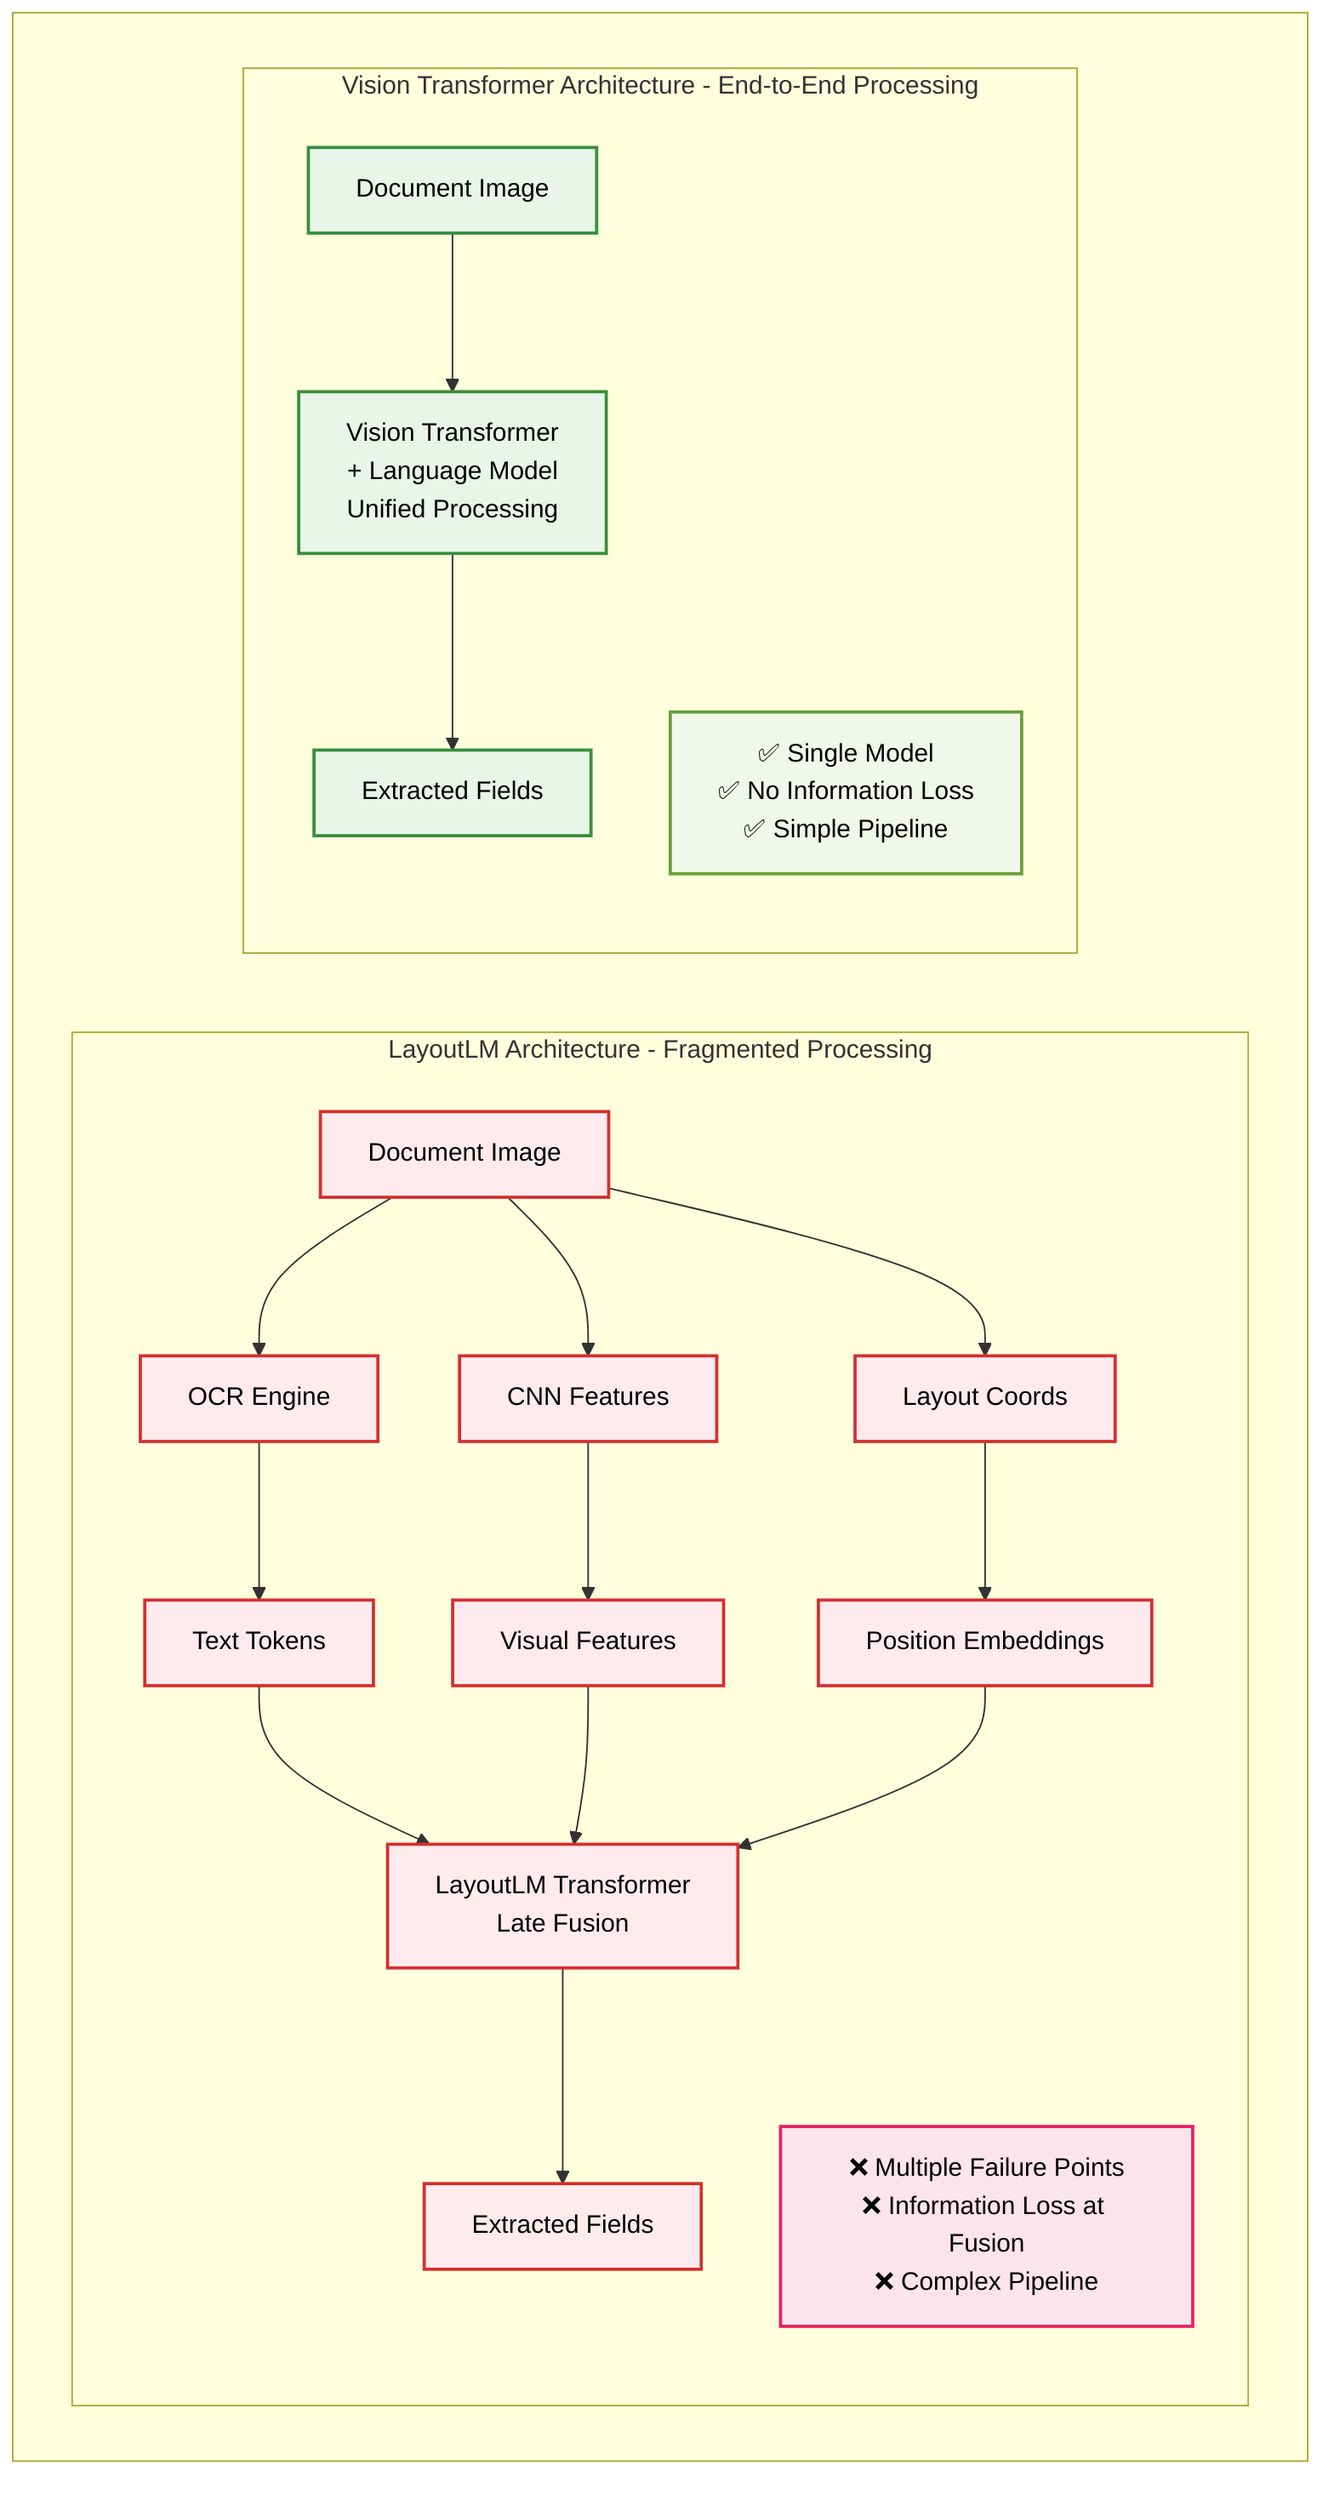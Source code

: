 graph TB
    subgraph comparison [" "]
        subgraph layoutlm ["LayoutLM Architecture - Fragmented Processing"]
            direction TB
            L1[Document Image] --> L2A[OCR Engine]
            L1 --> L2B[CNN Features] 
            L1 --> L2C[Layout Coords]
            
            L2A --> L3A[Text Tokens]
            L2B --> L3B[Visual Features]
            L2C --> L3C[Position Embeddings]
            
            L3A --> L4[LayoutLM Transformer<br/>Late Fusion]
            L3B --> L4
            L3C --> L4
            
            L4 --> L5[Extracted Fields]
            
            L6[❌ Multiple Failure Points<br/>❌ Information Loss at Fusion<br/>❌ Complex Pipeline]
        end
        
        subgraph vit ["Vision Transformer Architecture - End-to-End Processing"]
            direction TB
            V1[Document Image] --> V2[Vision Transformer<br/>+ Language Model<br/>Unified Processing]
            V2 --> V3[Extracted Fields]
            
            V4[✅ Single Model<br/>✅ No Information Loss<br/>✅ Simple Pipeline]
        end
    end
    
    %% Styling
    classDef layoutlmNode fill:#ffebee,stroke:#d32f2f,stroke-width:2px,color:#000
    classDef vitNode fill:#e8f5e8,stroke:#388e3c,stroke-width:2px,color:#000
    classDef issues fill:#fce4ec,stroke:#e91e63,stroke-width:2px,color:#000
    classDef benefits fill:#f1f8e9,stroke:#689f38,stroke-width:2px,color:#000
    
    class L1,L2A,L2B,L2C,L3A,L3B,L3C,L4,L5 layoutlmNode
    class V1,V2,V3 vitNode
    class L6 issues
    class V4 benefits